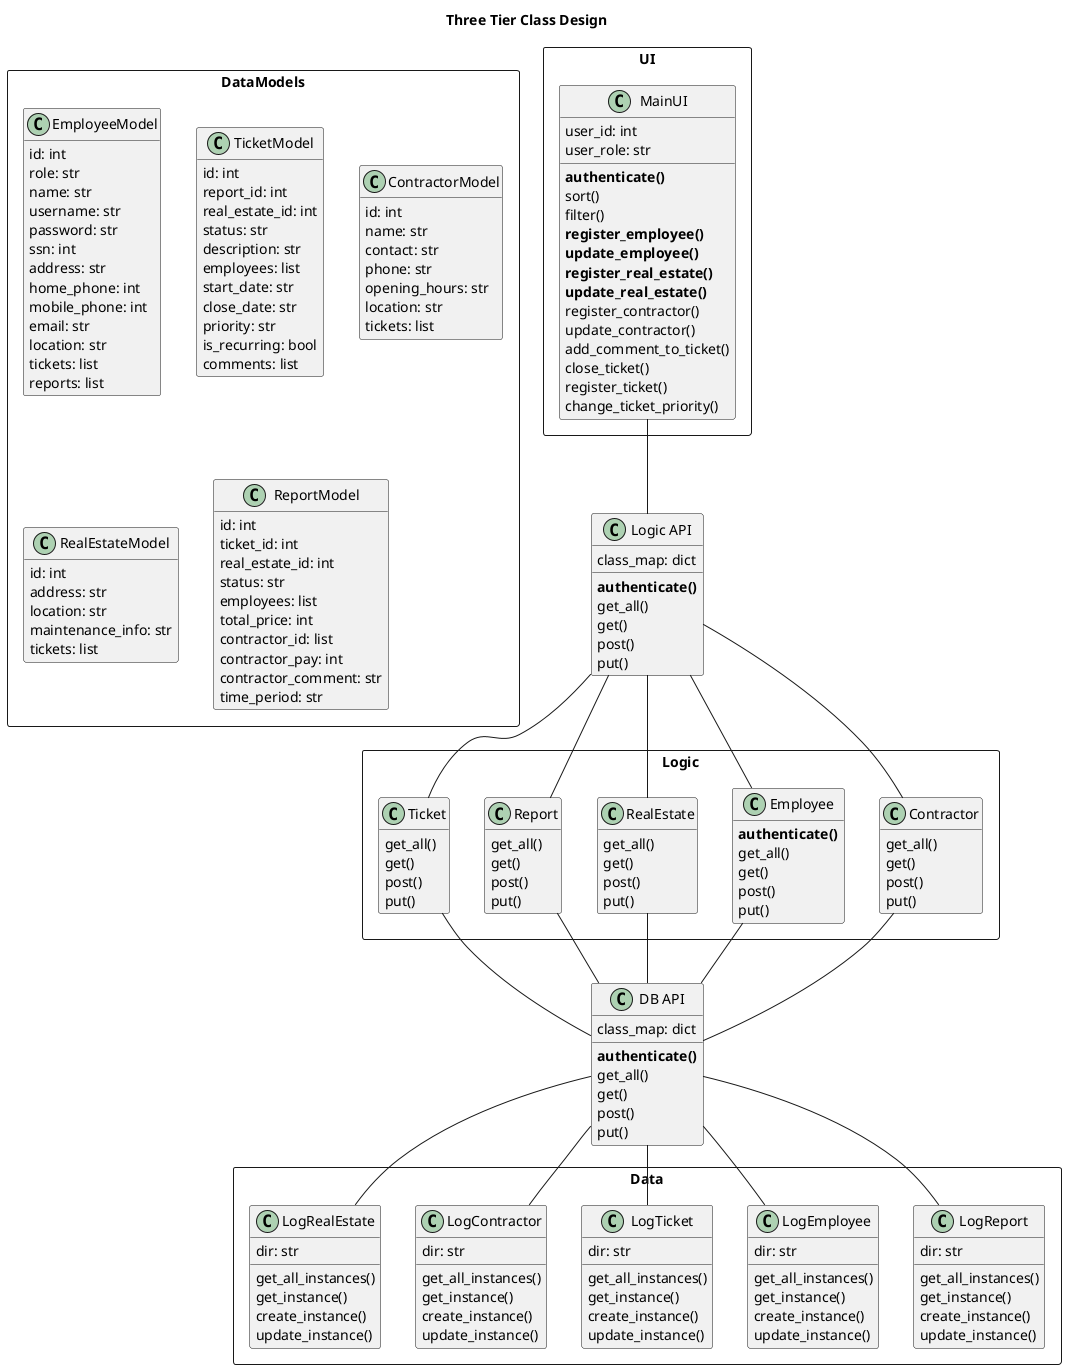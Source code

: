 @startuml Class Diagram

title Three Tier Class Design
hide empty methods
hide empty members


package UI <<Rectangle>> {

    class MainUI{
        user_id: int
        user_role: str
        **authenticate()**
        sort()
        filter()
        **register_employee()**
        **update_employee()**
        **register_real_estate()**
        **update_real_estate()**
        register_contractor()
        update_contractor()
        add_comment_to_ticket()
        close_ticket()
        register_ticket()
        change_ticket_priority()


    }



}

class "Logic API" as wrapper1{
    class_map: dict
    **authenticate()**
    get_all()
    get()
    post()
    put()
}


package Logic <<Rectangle>> {

    MainUI -Down- wrapper1

    class Contractor{
        get_all()
        get()
        post()
        put()
        
    }

    class Employee{
        **authenticate()**
        get_all()
        get()
        post()
        put()
        
    }

    class RealEstate{
        get_all()
        get()
        post()
        put()
        
    }

    class Report {
        get_all()
        get()
        post()
        put()
        
    }

    class Ticket{
        get_all()
        get()
        post()
        put()
        
    } 

    wrapper1 -Down- Report
    wrapper1 -Down- Employee
    wrapper1 -Down- Ticket
    wrapper1 -Down- RealEstate
    wrapper1 -Down- Contractor

}

class "DB API"  as wrapper2{
    class_map: dict
    **authenticate()**
    get_all()
    get()
    post()
    put()
}



package Data <<Rectangle>> {

    Report -Down- wrapper2
    Employee -Down- wrapper2
    Ticket -Down- wrapper2
    RealEstate -Down- wrapper2
    Contractor -Down- wrapper2

    wrapper2 -Down- LogReport
    wrapper2 -Down- LogEmployee
    wrapper2 -Down- LogTicket
    wrapper2 -Down- LogContractor
    wrapper2 -Down- LogRealEstate

    class LogReport{
        dir: str
        get_all_instances()
        get_instance()
        create_instance()
        update_instance()
    }
    class LogEmployee{
        dir: str
        get_all_instances()
        get_instance()
        create_instance()
        update_instance()
    }
    class LogTicket{
        dir: str
        get_all_instances()
        get_instance()
        create_instance()
        update_instance()
    }
    class LogContractor{
        dir: str
        get_all_instances()
        get_instance()
        create_instance()
        update_instance()
    }
    class LogRealEstate{
        dir: str
        get_all_instances()
        get_instance()
        create_instance()
        update_instance()
    }

}

package DataModels <<Rectangle>> {
    class EmployeeModel{
        id: int
        role: str
        name: str
        username: str
        password: str
        ssn: int
        address: str
        home_phone: int
        mobile_phone: int
        email: str
        location: str
        tickets: list
        reports: list
    }
    class TicketModel{
        id: int
        report_id: int
        real_estate_id: int
        status: str
        description: str
        employees: list
        start_date: str
        close_date: str
        priority: str
        is_recurring: bool
        comments: list


    }
    class ContractorModel{
        id: int
        name: str
        contact: str
        phone: str
        opening_hours: str
        location: str
        tickets: list
    }
    class RealEstateModel{
        id: int
        address: str
        location: str
        maintenance_info: str
        tickets: list


    }
    class ReportModel{
        id: int
        ticket_id: int
        real_estate_id: int
        status: str
        employees: list
        total_price: int
        contractor_id: list
        contractor_pay: int
        contractor_comment: str
        time_period: str
    }


}


@enduml



